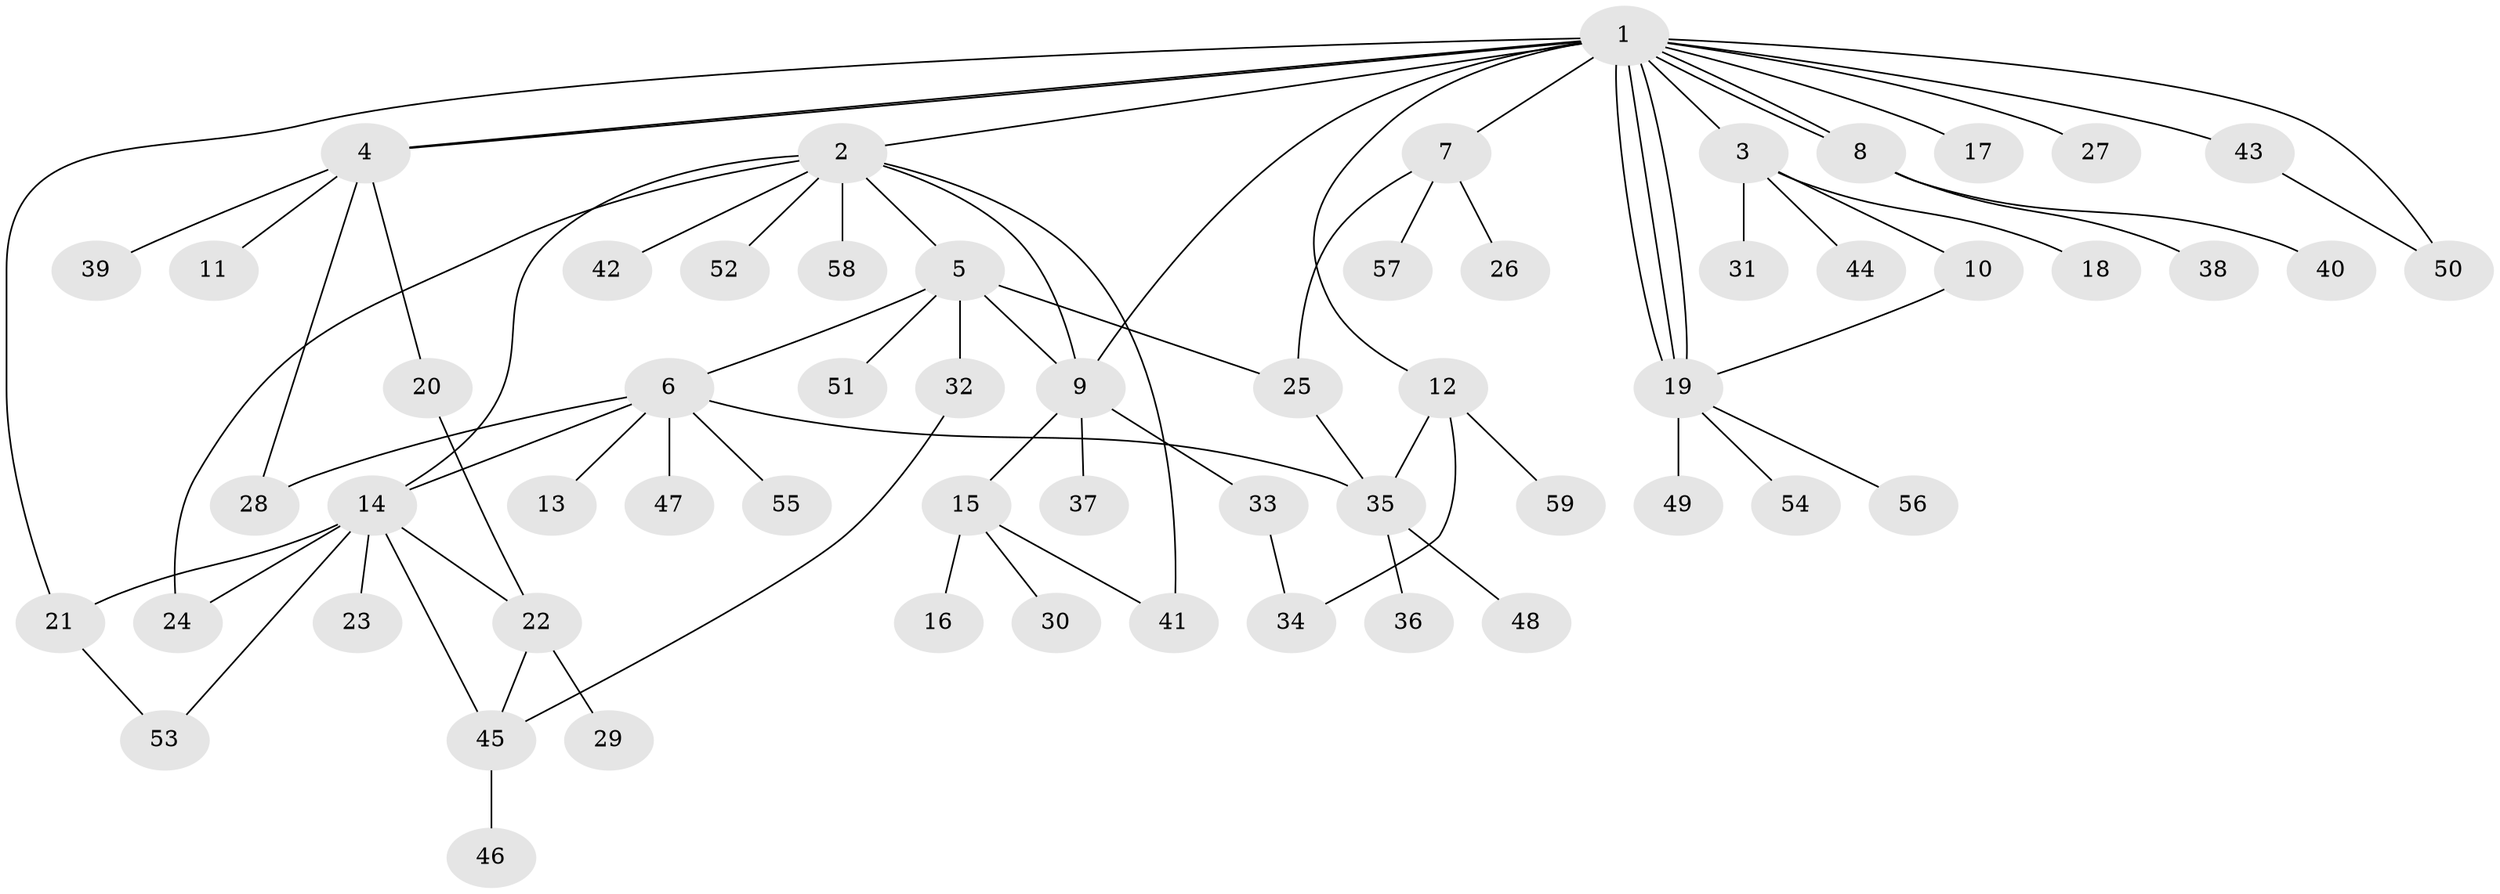 // coarse degree distribution, {16: 0.023255813953488372, 7: 0.023255813953488372, 4: 0.046511627906976744, 5: 0.06976744186046512, 10: 0.023255813953488372, 3: 0.11627906976744186, 6: 0.046511627906976744, 1: 0.5348837209302325, 2: 0.11627906976744186}
// Generated by graph-tools (version 1.1) at 2025/41/03/06/25 10:41:48]
// undirected, 59 vertices, 79 edges
graph export_dot {
graph [start="1"]
  node [color=gray90,style=filled];
  1;
  2;
  3;
  4;
  5;
  6;
  7;
  8;
  9;
  10;
  11;
  12;
  13;
  14;
  15;
  16;
  17;
  18;
  19;
  20;
  21;
  22;
  23;
  24;
  25;
  26;
  27;
  28;
  29;
  30;
  31;
  32;
  33;
  34;
  35;
  36;
  37;
  38;
  39;
  40;
  41;
  42;
  43;
  44;
  45;
  46;
  47;
  48;
  49;
  50;
  51;
  52;
  53;
  54;
  55;
  56;
  57;
  58;
  59;
  1 -- 2;
  1 -- 3;
  1 -- 4;
  1 -- 4;
  1 -- 7;
  1 -- 8;
  1 -- 8;
  1 -- 9;
  1 -- 12;
  1 -- 17;
  1 -- 19;
  1 -- 19;
  1 -- 19;
  1 -- 21;
  1 -- 27;
  1 -- 43;
  1 -- 50;
  2 -- 5;
  2 -- 9;
  2 -- 14;
  2 -- 24;
  2 -- 41;
  2 -- 42;
  2 -- 52;
  2 -- 58;
  3 -- 10;
  3 -- 18;
  3 -- 31;
  3 -- 44;
  4 -- 11;
  4 -- 20;
  4 -- 28;
  4 -- 39;
  5 -- 6;
  5 -- 9;
  5 -- 25;
  5 -- 32;
  5 -- 51;
  6 -- 13;
  6 -- 14;
  6 -- 28;
  6 -- 35;
  6 -- 47;
  6 -- 55;
  7 -- 25;
  7 -- 26;
  7 -- 57;
  8 -- 38;
  8 -- 40;
  9 -- 15;
  9 -- 33;
  9 -- 37;
  10 -- 19;
  12 -- 34;
  12 -- 35;
  12 -- 59;
  14 -- 21;
  14 -- 22;
  14 -- 23;
  14 -- 24;
  14 -- 45;
  14 -- 53;
  15 -- 16;
  15 -- 30;
  15 -- 41;
  19 -- 49;
  19 -- 54;
  19 -- 56;
  20 -- 22;
  21 -- 53;
  22 -- 29;
  22 -- 45;
  25 -- 35;
  32 -- 45;
  33 -- 34;
  35 -- 36;
  35 -- 48;
  43 -- 50;
  45 -- 46;
}
